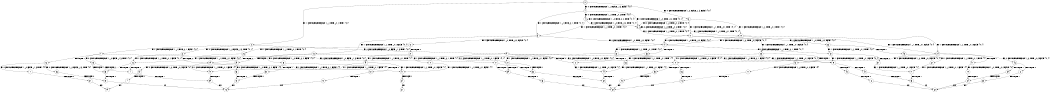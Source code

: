 digraph BCG {
size = "7, 10.5";
center = TRUE;
node [shape = circle];
0 [peripheries = 2];
0 -> 1 [label = "EX !0 !ATOMIC_EXCH_BRANCH (1, +0, FALSE, +1, 3, FALSE) !{0, 1}"];
0 -> 2 [label = "EX !1 !ATOMIC_EXCH_BRANCH (1, +1, TRUE, +0, 1, TRUE) !{0, 1}"];
0 -> 3 [label = "EX !0 !ATOMIC_EXCH_BRANCH (1, +0, FALSE, +1, 3, FALSE) !{0, 1}"];
1 -> 4 [label = "EX !0 !ATOMIC_EXCH_BRANCH (1, +0, TRUE, +0, 2, TRUE) !{0, 1}"];
1 -> 5 [label = "EX !1 !ATOMIC_EXCH_BRANCH (1, +1, TRUE, +0, 1, TRUE) !{0, 1}"];
1 -> 6 [label = "EX !0 !ATOMIC_EXCH_BRANCH (1, +0, TRUE, +0, 2, TRUE) !{0, 1}"];
2 -> 7 [label = "EX !1 !ATOMIC_EXCH_BRANCH (1, +1, TRUE, +0, 1, FALSE) !{0, 1}"];
2 -> 8 [label = "EX !0 !ATOMIC_EXCH_BRANCH (1, +0, FALSE, +1, 3, TRUE) !{0, 1}"];
2 -> 9 [label = "EX !0 !ATOMIC_EXCH_BRANCH (1, +0, FALSE, +1, 3, TRUE) !{0, 1}"];
3 -> 10 [label = "EX !1 !ATOMIC_EXCH_BRANCH (1, +1, TRUE, +0, 1, TRUE) !{0, 1}"];
3 -> 6 [label = "EX !0 !ATOMIC_EXCH_BRANCH (1, +0, TRUE, +0, 2, TRUE) !{0, 1}"];
3 -> 11 [label = "EX !1 !ATOMIC_EXCH_BRANCH (1, +1, TRUE, +0, 1, TRUE) !{0, 1}"];
4 -> 4 [label = "EX !0 !ATOMIC_EXCH_BRANCH (1, +0, TRUE, +0, 2, TRUE) !{0, 1}"];
4 -> 5 [label = "EX !1 !ATOMIC_EXCH_BRANCH (1, +1, TRUE, +0, 1, TRUE) !{0, 1}"];
4 -> 6 [label = "EX !0 !ATOMIC_EXCH_BRANCH (1, +0, TRUE, +0, 2, TRUE) !{0, 1}"];
5 -> 12 [label = "EX !0 !ATOMIC_EXCH_BRANCH (1, +0, TRUE, +0, 2, FALSE) !{0, 1}"];
5 -> 13 [label = "EX !1 !ATOMIC_EXCH_BRANCH (1, +1, TRUE, +0, 1, FALSE) !{0, 1}"];
5 -> 14 [label = "EX !0 !ATOMIC_EXCH_BRANCH (1, +0, TRUE, +0, 2, FALSE) !{0, 1}"];
6 -> 10 [label = "EX !1 !ATOMIC_EXCH_BRANCH (1, +1, TRUE, +0, 1, TRUE) !{0, 1}"];
6 -> 6 [label = "EX !0 !ATOMIC_EXCH_BRANCH (1, +0, TRUE, +0, 2, TRUE) !{0, 1}"];
6 -> 11 [label = "EX !1 !ATOMIC_EXCH_BRANCH (1, +1, TRUE, +0, 1, TRUE) !{0, 1}"];
7 -> 15 [label = "EX !0 !ATOMIC_EXCH_BRANCH (1, +0, FALSE, +1, 3, TRUE) !{0, 1}"];
7 -> 16 [label = "TERMINATE !1"];
7 -> 17 [label = "EX !0 !ATOMIC_EXCH_BRANCH (1, +0, FALSE, +1, 3, TRUE) !{0, 1}"];
8 -> 18 [label = "EX !1 !ATOMIC_EXCH_BRANCH (1, +1, TRUE, +0, 1, FALSE) !{0, 1}"];
8 -> 19 [label = "TERMINATE !0"];
9 -> 20 [label = "EX !1 !ATOMIC_EXCH_BRANCH (1, +1, TRUE, +0, 1, FALSE) !{0, 1}"];
9 -> 21 [label = "EX !1 !ATOMIC_EXCH_BRANCH (1, +1, TRUE, +0, 1, FALSE) !{0, 1}"];
9 -> 22 [label = "TERMINATE !0"];
10 -> 23 [label = "EX !0 !ATOMIC_EXCH_BRANCH (1, +0, TRUE, +0, 2, FALSE) !{0, 1}"];
10 -> 24 [label = "EX !1 !ATOMIC_EXCH_BRANCH (1, +1, TRUE, +0, 1, FALSE) !{0, 1}"];
10 -> 14 [label = "EX !0 !ATOMIC_EXCH_BRANCH (1, +0, TRUE, +0, 2, FALSE) !{0, 1}"];
11 -> 24 [label = "EX !1 !ATOMIC_EXCH_BRANCH (1, +1, TRUE, +0, 1, FALSE) !{0, 1}"];
11 -> 14 [label = "EX !0 !ATOMIC_EXCH_BRANCH (1, +0, TRUE, +0, 2, FALSE) !{0, 1}"];
11 -> 25 [label = "EX !1 !ATOMIC_EXCH_BRANCH (1, +1, TRUE, +0, 1, FALSE) !{0, 1}"];
12 -> 26 [label = "EX !1 !ATOMIC_EXCH_BRANCH (1, +1, TRUE, +0, 1, TRUE) !{0, 1}"];
12 -> 27 [label = "TERMINATE !0"];
13 -> 28 [label = "EX !0 !ATOMIC_EXCH_BRANCH (1, +0, TRUE, +0, 2, FALSE) !{0, 1}"];
13 -> 29 [label = "TERMINATE !1"];
13 -> 30 [label = "EX !0 !ATOMIC_EXCH_BRANCH (1, +0, TRUE, +0, 2, FALSE) !{0, 1}"];
14 -> 31 [label = "EX !1 !ATOMIC_EXCH_BRANCH (1, +1, TRUE, +0, 1, TRUE) !{0, 1}"];
14 -> 32 [label = "EX !1 !ATOMIC_EXCH_BRANCH (1, +1, TRUE, +0, 1, TRUE) !{0, 1}"];
14 -> 33 [label = "TERMINATE !0"];
15 -> 34 [label = "TERMINATE !0"];
15 -> 35 [label = "TERMINATE !1"];
16 -> 36 [label = "EX !0 !ATOMIC_EXCH_BRANCH (1, +0, FALSE, +1, 3, TRUE) !{0}"];
16 -> 37 [label = "EX !0 !ATOMIC_EXCH_BRANCH (1, +0, FALSE, +1, 3, TRUE) !{0}"];
17 -> 38 [label = "TERMINATE !0"];
17 -> 39 [label = "TERMINATE !1"];
18 -> 34 [label = "TERMINATE !0"];
18 -> 35 [label = "TERMINATE !1"];
19 -> 40 [label = "EX !1 !ATOMIC_EXCH_BRANCH (1, +1, TRUE, +0, 1, FALSE) !{1}"];
19 -> 41 [label = "EX !1 !ATOMIC_EXCH_BRANCH (1, +1, TRUE, +0, 1, FALSE) !{1}"];
20 -> 42 [label = "TERMINATE !0"];
20 -> 43 [label = "TERMINATE !1"];
21 -> 38 [label = "TERMINATE !0"];
21 -> 39 [label = "TERMINATE !1"];
22 -> 44 [label = "EX !1 !ATOMIC_EXCH_BRANCH (1, +1, TRUE, +0, 1, FALSE) !{1}"];
23 -> 31 [label = "EX !1 !ATOMIC_EXCH_BRANCH (1, +1, TRUE, +0, 1, TRUE) !{0, 1}"];
23 -> 45 [label = "TERMINATE !0"];
24 -> 46 [label = "EX !0 !ATOMIC_EXCH_BRANCH (1, +0, TRUE, +0, 2, FALSE) !{0, 1}"];
24 -> 47 [label = "TERMINATE !1"];
24 -> 30 [label = "EX !0 !ATOMIC_EXCH_BRANCH (1, +0, TRUE, +0, 2, FALSE) !{0, 1}"];
25 -> 30 [label = "EX !0 !ATOMIC_EXCH_BRANCH (1, +0, TRUE, +0, 2, FALSE) !{0, 1}"];
25 -> 48 [label = "TERMINATE !1"];
26 -> 18 [label = "EX !1 !ATOMIC_EXCH_BRANCH (1, +1, TRUE, +0, 1, FALSE) !{0, 1}"];
26 -> 19 [label = "TERMINATE !0"];
27 -> 49 [label = "EX !1 !ATOMIC_EXCH_BRANCH (1, +1, TRUE, +0, 1, TRUE) !{1}"];
27 -> 50 [label = "EX !1 !ATOMIC_EXCH_BRANCH (1, +1, TRUE, +0, 1, TRUE) !{1}"];
28 -> 51 [label = "TERMINATE !0"];
28 -> 52 [label = "TERMINATE !1"];
29 -> 53 [label = "EX !0 !ATOMIC_EXCH_BRANCH (1, +0, TRUE, +0, 2, FALSE) !{0}"];
29 -> 54 [label = "EX !0 !ATOMIC_EXCH_BRANCH (1, +0, TRUE, +0, 2, FALSE) !{0}"];
30 -> 55 [label = "TERMINATE !0"];
30 -> 56 [label = "TERMINATE !1"];
31 -> 20 [label = "EX !1 !ATOMIC_EXCH_BRANCH (1, +1, TRUE, +0, 1, FALSE) !{0, 1}"];
31 -> 57 [label = "TERMINATE !0"];
32 -> 20 [label = "EX !1 !ATOMIC_EXCH_BRANCH (1, +1, TRUE, +0, 1, FALSE) !{0, 1}"];
32 -> 21 [label = "EX !1 !ATOMIC_EXCH_BRANCH (1, +1, TRUE, +0, 1, FALSE) !{0, 1}"];
32 -> 22 [label = "TERMINATE !0"];
33 -> 58 [label = "EX !1 !ATOMIC_EXCH_BRANCH (1, +1, TRUE, +0, 1, TRUE) !{1}"];
34 -> 59 [label = "TERMINATE !1"];
35 -> 60 [label = "TERMINATE !0"];
36 -> 60 [label = "TERMINATE !0"];
37 -> 61 [label = "TERMINATE !0"];
38 -> 62 [label = "TERMINATE !1"];
39 -> 63 [label = "TERMINATE !0"];
40 -> 59 [label = "TERMINATE !1"];
41 -> 64 [label = "TERMINATE !1"];
42 -> 65 [label = "TERMINATE !1"];
43 -> 66 [label = "TERMINATE !0"];
44 -> 62 [label = "TERMINATE !1"];
45 -> 67 [label = "EX !1 !ATOMIC_EXCH_BRANCH (1, +1, TRUE, +0, 1, TRUE) !{1}"];
46 -> 68 [label = "TERMINATE !0"];
46 -> 69 [label = "TERMINATE !1"];
47 -> 70 [label = "EX !0 !ATOMIC_EXCH_BRANCH (1, +0, TRUE, +0, 2, FALSE) !{0}"];
48 -> 71 [label = "EX !0 !ATOMIC_EXCH_BRANCH (1, +0, TRUE, +0, 2, FALSE) !{0}"];
49 -> 40 [label = "EX !1 !ATOMIC_EXCH_BRANCH (1, +1, TRUE, +0, 1, FALSE) !{1}"];
49 -> 41 [label = "EX !1 !ATOMIC_EXCH_BRANCH (1, +1, TRUE, +0, 1, FALSE) !{1}"];
50 -> 41 [label = "EX !1 !ATOMIC_EXCH_BRANCH (1, +1, TRUE, +0, 1, FALSE) !{1}"];
51 -> 72 [label = "TERMINATE !1"];
52 -> 73 [label = "TERMINATE !0"];
53 -> 73 [label = "TERMINATE !0"];
54 -> 74 [label = "TERMINATE !0"];
55 -> 75 [label = "TERMINATE !1"];
56 -> 76 [label = "TERMINATE !0"];
57 -> 77 [label = "EX !1 !ATOMIC_EXCH_BRANCH (1, +1, TRUE, +0, 1, FALSE) !{1}"];
58 -> 44 [label = "EX !1 !ATOMIC_EXCH_BRANCH (1, +1, TRUE, +0, 1, FALSE) !{1}"];
59 -> 78 [label = "exit"];
60 -> 78 [label = "exit"];
61 -> 79 [label = "exit"];
62 -> 80 [label = "exit"];
63 -> 80 [label = "exit"];
64 -> 81 [label = "exit"];
65 -> 82 [label = "exit"];
66 -> 82 [label = "exit"];
67 -> 77 [label = "EX !1 !ATOMIC_EXCH_BRANCH (1, +1, TRUE, +0, 1, FALSE) !{1}"];
68 -> 83 [label = "TERMINATE !1"];
69 -> 84 [label = "TERMINATE !0"];
70 -> 84 [label = "TERMINATE !0"];
71 -> 76 [label = "TERMINATE !0"];
72 -> 78 [label = "exit"];
73 -> 78 [label = "exit"];
74 -> 79 [label = "exit"];
75 -> 80 [label = "exit"];
76 -> 80 [label = "exit"];
77 -> 65 [label = "TERMINATE !1"];
83 -> 82 [label = "exit"];
84 -> 82 [label = "exit"];
}
